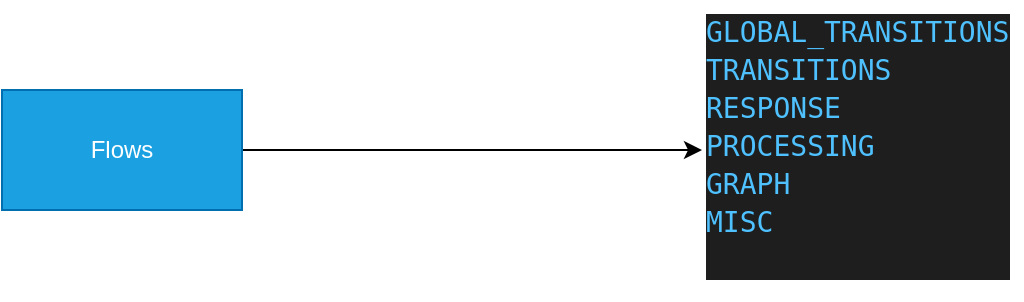 <mxfile>
    <diagram id="G1IOVDpFXPWN2gBBukcB" name="Page-1">
        <mxGraphModel dx="1002" dy="839" grid="1" gridSize="10" guides="1" tooltips="1" connect="1" arrows="1" fold="1" page="1" pageScale="1" pageWidth="850" pageHeight="1100" math="0" shadow="0">
            <root>
                <mxCell id="0"/>
                <mxCell id="1" parent="0"/>
                <mxCell id="8" value="" style="edgeStyle=orthogonalEdgeStyle;rounded=0;orthogonalLoop=1;jettySize=auto;html=1;entryX=0;entryY=0.5;entryDx=0;entryDy=0;" parent="1" source="7" target="15" edge="1">
                    <mxGeometry relative="1" as="geometry">
                        <mxPoint x="320" y="85" as="targetPoint"/>
                    </mxGeometry>
                </mxCell>
                <mxCell id="7" value="Flows" style="rounded=0;whiteSpace=wrap;html=1;fillColor=#1ba1e2;strokeColor=#006EAF;fontColor=#ffffff;" parent="1" vertex="1">
                    <mxGeometry x="160" y="195" width="120" height="60" as="geometry"/>
                </mxCell>
                <mxCell id="15" value="&lt;div style=&quot;color: rgb(212 , 212 , 212) ; background-color: rgb(30 , 30 , 30) ; font-family: &amp;#34;droid sans mono&amp;#34; , monospace , monospace , &amp;#34;droid sans fallback&amp;#34; ; font-weight: normal ; font-size: 14px ; line-height: 19px&quot;&gt;&lt;div&gt;&lt;span style=&quot;color: #4fc1ff&quot;&gt;GLOBAL_TRANSITIONS&lt;/span&gt;&lt;/div&gt;&lt;div&gt;&lt;span style=&quot;color: #4fc1ff&quot;&gt;TRANSITIONS&lt;/span&gt;&lt;/div&gt;&lt;div&gt;&lt;span style=&quot;color: #4fc1ff&quot;&gt;RESPONSE&lt;/span&gt;&lt;/div&gt;&lt;div&gt;&lt;span style=&quot;color: #4fc1ff&quot;&gt;PROCESSING&lt;/span&gt;&lt;/div&gt;&lt;div&gt;&lt;span style=&quot;color: #4fc1ff&quot;&gt;GRAPH&lt;/span&gt;&lt;/div&gt;&lt;div&gt;&lt;span style=&quot;color: #4fc1ff&quot;&gt;MISC&lt;/span&gt;&lt;/div&gt;&lt;br&gt;&lt;/div&gt;" style="text;whiteSpace=wrap;html=1;" parent="1" vertex="1">
                    <mxGeometry x="510" y="150" width="160" height="150" as="geometry"/>
                </mxCell>
            </root>
        </mxGraphModel>
    </diagram>
</mxfile>